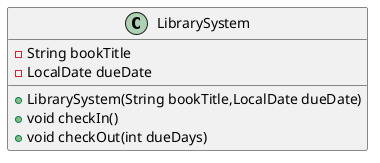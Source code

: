 @startuml
class LibrarySystem{
-String bookTitle
-LocalDate dueDate

+LibrarySystem(String bookTitle,LocalDate dueDate)
+void checkIn()
+void checkOut(int dueDays)
}


@enduml
